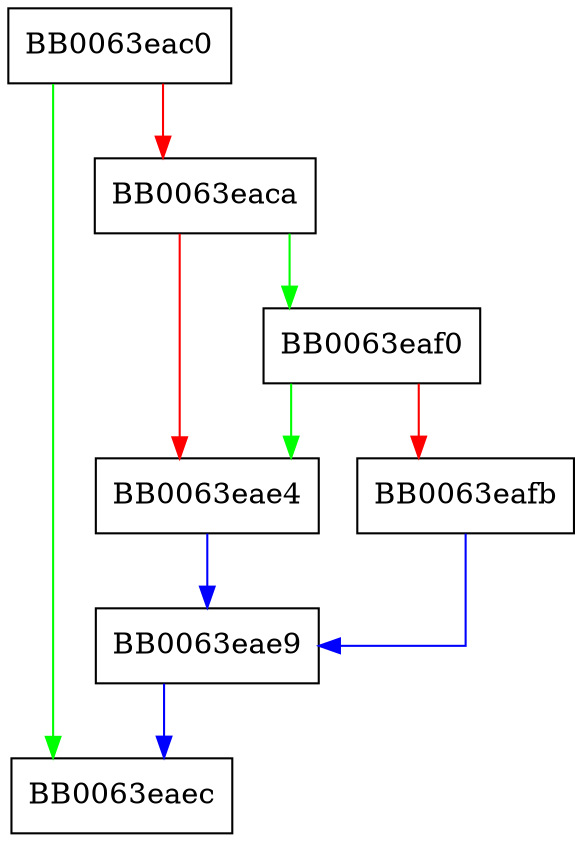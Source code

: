 digraph ossl_rsa_pss_params_30_is_unrestricted {
  node [shape="box"];
  graph [splines=ortho];
  BB0063eac0 -> BB0063eaec [color="green"];
  BB0063eac0 -> BB0063eaca [color="red"];
  BB0063eaca -> BB0063eaf0 [color="green"];
  BB0063eaca -> BB0063eae4 [color="red"];
  BB0063eae4 -> BB0063eae9 [color="blue"];
  BB0063eae9 -> BB0063eaec [color="blue"];
  BB0063eaf0 -> BB0063eae4 [color="green"];
  BB0063eaf0 -> BB0063eafb [color="red"];
  BB0063eafb -> BB0063eae9 [color="blue"];
}